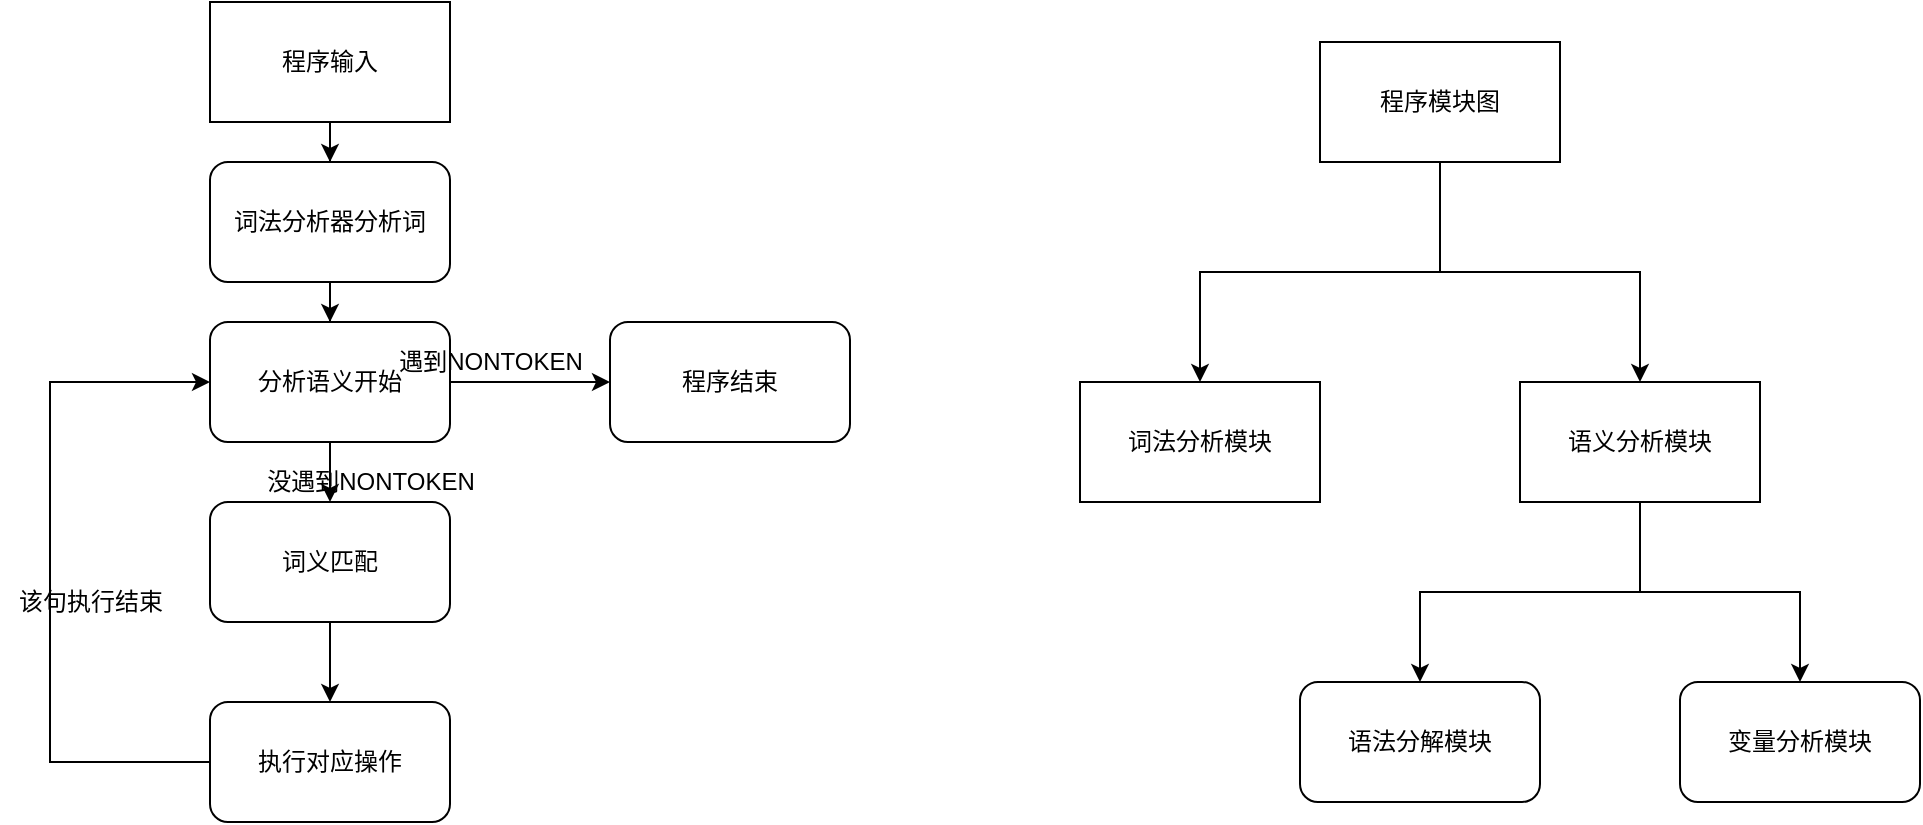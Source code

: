 <mxfile version="14.1.7" type="github">
  <diagram id="xR-3kaabbKO_jpf6eTyw" name="Page-1">
    <mxGraphModel dx="1865" dy="548" grid="1" gridSize="10" guides="1" tooltips="1" connect="1" arrows="1" fold="1" page="1" pageScale="1" pageWidth="827" pageHeight="1169" math="0" shadow="0">
      <root>
        <mxCell id="0" />
        <mxCell id="1" parent="0" />
        <mxCell id="o9vOTxfmPRzKf26ESD53-3" style="edgeStyle=orthogonalEdgeStyle;rounded=0;orthogonalLoop=1;jettySize=auto;html=1;" edge="1" parent="1" source="o9vOTxfmPRzKf26ESD53-1" target="o9vOTxfmPRzKf26ESD53-2">
          <mxGeometry relative="1" as="geometry" />
        </mxCell>
        <mxCell id="o9vOTxfmPRzKf26ESD53-1" value="程序输入" style="rounded=0;whiteSpace=wrap;html=1;" vertex="1" parent="1">
          <mxGeometry x="-55" y="30" width="120" height="60" as="geometry" />
        </mxCell>
        <mxCell id="o9vOTxfmPRzKf26ESD53-5" style="edgeStyle=orthogonalEdgeStyle;rounded=0;orthogonalLoop=1;jettySize=auto;html=1;" edge="1" parent="1" source="o9vOTxfmPRzKf26ESD53-2" target="o9vOTxfmPRzKf26ESD53-4">
          <mxGeometry relative="1" as="geometry" />
        </mxCell>
        <mxCell id="o9vOTxfmPRzKf26ESD53-2" value="词法分析器分析词" style="rounded=1;whiteSpace=wrap;html=1;" vertex="1" parent="1">
          <mxGeometry x="-55" y="110" width="120" height="60" as="geometry" />
        </mxCell>
        <mxCell id="o9vOTxfmPRzKf26ESD53-7" value="" style="edgeStyle=orthogonalEdgeStyle;rounded=0;orthogonalLoop=1;jettySize=auto;html=1;" edge="1" parent="1" source="o9vOTxfmPRzKf26ESD53-4" target="o9vOTxfmPRzKf26ESD53-6">
          <mxGeometry relative="1" as="geometry" />
        </mxCell>
        <mxCell id="o9vOTxfmPRzKf26ESD53-14" value="" style="edgeStyle=orthogonalEdgeStyle;rounded=0;orthogonalLoop=1;jettySize=auto;html=1;" edge="1" parent="1" source="o9vOTxfmPRzKf26ESD53-4" target="o9vOTxfmPRzKf26ESD53-13">
          <mxGeometry relative="1" as="geometry" />
        </mxCell>
        <mxCell id="o9vOTxfmPRzKf26ESD53-4" value="分析语义开始" style="rounded=1;whiteSpace=wrap;html=1;" vertex="1" parent="1">
          <mxGeometry x="-55" y="190" width="120" height="60" as="geometry" />
        </mxCell>
        <mxCell id="o9vOTxfmPRzKf26ESD53-10" value="" style="edgeStyle=orthogonalEdgeStyle;rounded=0;orthogonalLoop=1;jettySize=auto;html=1;" edge="1" parent="1" source="o9vOTxfmPRzKf26ESD53-6" target="o9vOTxfmPRzKf26ESD53-9">
          <mxGeometry relative="1" as="geometry" />
        </mxCell>
        <mxCell id="o9vOTxfmPRzKf26ESD53-6" value="词义匹配" style="whiteSpace=wrap;html=1;rounded=1;" vertex="1" parent="1">
          <mxGeometry x="-55" y="280" width="120" height="60" as="geometry" />
        </mxCell>
        <mxCell id="o9vOTxfmPRzKf26ESD53-8" value="没遇到NONTOKEN" style="text;html=1;align=center;verticalAlign=middle;resizable=0;points=[];autosize=1;" vertex="1" parent="1">
          <mxGeometry x="-35" y="260" width="120" height="20" as="geometry" />
        </mxCell>
        <mxCell id="o9vOTxfmPRzKf26ESD53-11" style="edgeStyle=orthogonalEdgeStyle;rounded=0;orthogonalLoop=1;jettySize=auto;html=1;" edge="1" parent="1" source="o9vOTxfmPRzKf26ESD53-9" target="o9vOTxfmPRzKf26ESD53-4">
          <mxGeometry relative="1" as="geometry">
            <mxPoint x="-135" y="220" as="targetPoint" />
            <Array as="points">
              <mxPoint x="-135" y="410" />
              <mxPoint x="-135" y="220" />
            </Array>
          </mxGeometry>
        </mxCell>
        <mxCell id="o9vOTxfmPRzKf26ESD53-9" value="执行对应操作" style="whiteSpace=wrap;html=1;rounded=1;" vertex="1" parent="1">
          <mxGeometry x="-55" y="380" width="120" height="60" as="geometry" />
        </mxCell>
        <mxCell id="o9vOTxfmPRzKf26ESD53-12" value="该句执行结束" style="text;html=1;align=center;verticalAlign=middle;resizable=0;points=[];autosize=1;" vertex="1" parent="1">
          <mxGeometry x="-160" y="320" width="90" height="20" as="geometry" />
        </mxCell>
        <mxCell id="o9vOTxfmPRzKf26ESD53-13" value="程序结束" style="whiteSpace=wrap;html=1;rounded=1;" vertex="1" parent="1">
          <mxGeometry x="145" y="190" width="120" height="60" as="geometry" />
        </mxCell>
        <mxCell id="o9vOTxfmPRzKf26ESD53-15" value="遇到NONTOKEN" style="text;html=1;align=center;verticalAlign=middle;resizable=0;points=[];autosize=1;" vertex="1" parent="1">
          <mxGeometry x="30" y="200" width="110" height="20" as="geometry" />
        </mxCell>
        <mxCell id="o9vOTxfmPRzKf26ESD53-28" value="" style="edgeStyle=orthogonalEdgeStyle;rounded=0;orthogonalLoop=1;jettySize=auto;html=1;" edge="1" parent="1" source="o9vOTxfmPRzKf26ESD53-26" target="o9vOTxfmPRzKf26ESD53-27">
          <mxGeometry relative="1" as="geometry" />
        </mxCell>
        <mxCell id="o9vOTxfmPRzKf26ESD53-30" style="edgeStyle=orthogonalEdgeStyle;rounded=0;orthogonalLoop=1;jettySize=auto;html=1;" edge="1" parent="1" source="o9vOTxfmPRzKf26ESD53-26" target="o9vOTxfmPRzKf26ESD53-29">
          <mxGeometry relative="1" as="geometry" />
        </mxCell>
        <mxCell id="o9vOTxfmPRzKf26ESD53-26" value="程序模块图" style="rounded=0;whiteSpace=wrap;html=1;" vertex="1" parent="1">
          <mxGeometry x="500" y="50" width="120" height="60" as="geometry" />
        </mxCell>
        <mxCell id="o9vOTxfmPRzKf26ESD53-27" value="词法分析模块" style="whiteSpace=wrap;html=1;rounded=0;" vertex="1" parent="1">
          <mxGeometry x="380" y="220" width="120" height="60" as="geometry" />
        </mxCell>
        <mxCell id="o9vOTxfmPRzKf26ESD53-32" style="edgeStyle=orthogonalEdgeStyle;rounded=0;orthogonalLoop=1;jettySize=auto;html=1;" edge="1" parent="1" source="o9vOTxfmPRzKf26ESD53-29" target="o9vOTxfmPRzKf26ESD53-31">
          <mxGeometry relative="1" as="geometry" />
        </mxCell>
        <mxCell id="o9vOTxfmPRzKf26ESD53-34" style="edgeStyle=orthogonalEdgeStyle;rounded=0;orthogonalLoop=1;jettySize=auto;html=1;" edge="1" parent="1" source="o9vOTxfmPRzKf26ESD53-29" target="o9vOTxfmPRzKf26ESD53-33">
          <mxGeometry relative="1" as="geometry" />
        </mxCell>
        <mxCell id="o9vOTxfmPRzKf26ESD53-29" value="语义分析模块" style="rounded=0;whiteSpace=wrap;html=1;" vertex="1" parent="1">
          <mxGeometry x="600" y="220" width="120" height="60" as="geometry" />
        </mxCell>
        <mxCell id="o9vOTxfmPRzKf26ESD53-31" value="语法分解模块" style="rounded=1;whiteSpace=wrap;html=1;" vertex="1" parent="1">
          <mxGeometry x="490" y="370" width="120" height="60" as="geometry" />
        </mxCell>
        <mxCell id="o9vOTxfmPRzKf26ESD53-33" value="变量分析模块" style="rounded=1;whiteSpace=wrap;html=1;" vertex="1" parent="1">
          <mxGeometry x="680" y="370" width="120" height="60" as="geometry" />
        </mxCell>
      </root>
    </mxGraphModel>
  </diagram>
</mxfile>
